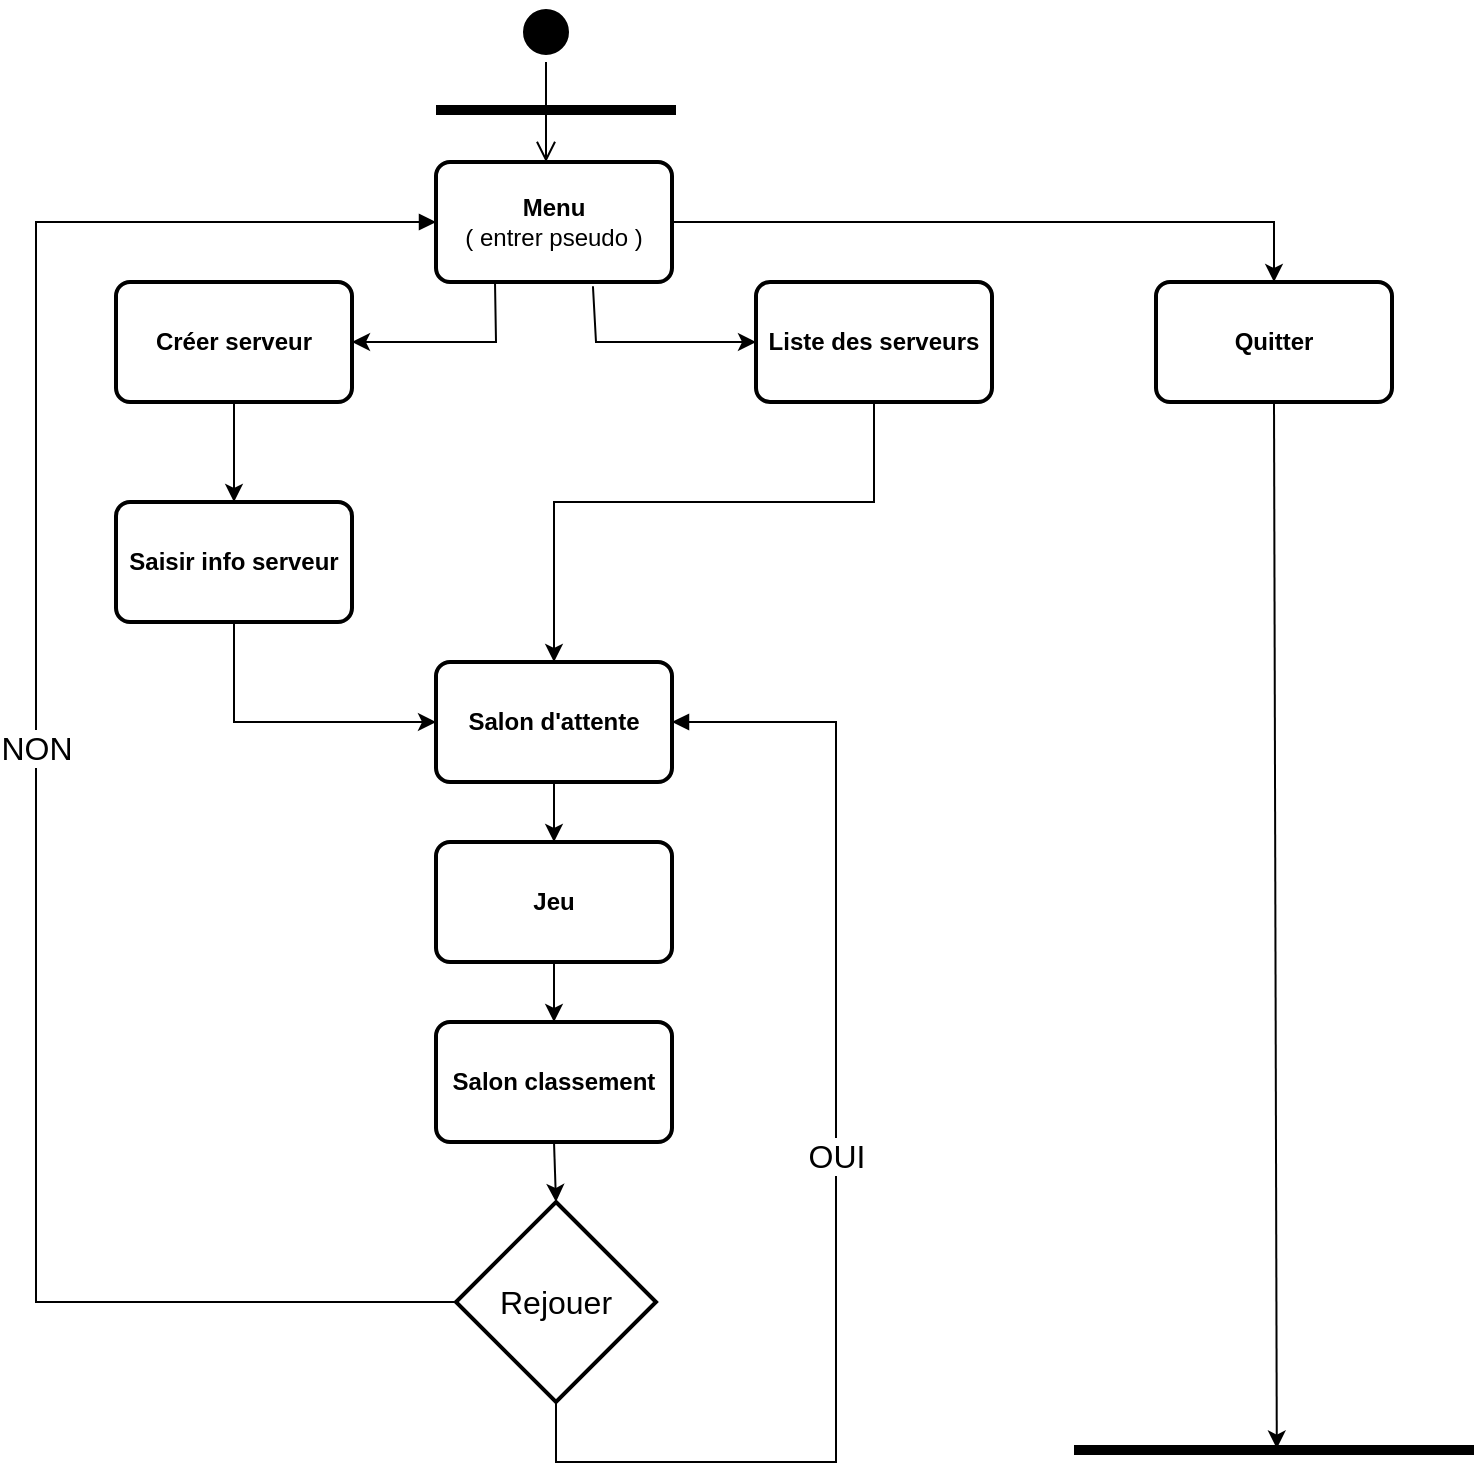 <mxfile version="18.0.1" type="device"><diagram id="Xale3Ou2W640BVoYTsi3" name="Page-1"><mxGraphModel dx="1454" dy="1059" grid="1" gridSize="10" guides="1" tooltips="1" connect="1" arrows="1" fold="1" page="1" pageScale="1" pageWidth="827" pageHeight="1169" math="0" shadow="0"><root><mxCell id="0"/><mxCell id="1" parent="0"/><mxCell id="H1CB0N0KWKpkD-JycBzd-2" value="" style="ellipse;html=1;shape=startState;fillColor=#000000;strokeColor=#000000;" vertex="1" parent="1"><mxGeometry x="310" y="170" width="30" height="30" as="geometry"/></mxCell><mxCell id="H1CB0N0KWKpkD-JycBzd-3" value="" style="edgeStyle=orthogonalEdgeStyle;html=1;verticalAlign=bottom;endArrow=open;endSize=8;strokeColor=#000000;rounded=0;" edge="1" source="H1CB0N0KWKpkD-JycBzd-2" parent="1"><mxGeometry relative="1" as="geometry"><mxPoint x="325" y="250" as="targetPoint"/></mxGeometry></mxCell><mxCell id="H1CB0N0KWKpkD-JycBzd-4" value="" style="line;strokeWidth=5;fillColor=none;align=left;verticalAlign=middle;spacingTop=-1;spacingLeft=3;spacingRight=3;rotatable=0;labelPosition=right;points=[];portConstraint=eastwest;" vertex="1" parent="1"><mxGeometry x="270" y="220" width="120" height="8" as="geometry"/></mxCell><mxCell id="H1CB0N0KWKpkD-JycBzd-6" value="&lt;b&gt;Menu&lt;/b&gt;&lt;br&gt;( entrer pseudo )" style="rounded=1;whiteSpace=wrap;html=1;absoluteArcSize=1;arcSize=14;strokeWidth=2;" vertex="1" parent="1"><mxGeometry x="270" y="250" width="118" height="60" as="geometry"/></mxCell><mxCell id="H1CB0N0KWKpkD-JycBzd-9" value="&lt;b&gt;Créer serveur&lt;/b&gt;" style="rounded=1;whiteSpace=wrap;html=1;absoluteArcSize=1;arcSize=14;strokeWidth=2;" vertex="1" parent="1"><mxGeometry x="110" y="310" width="118" height="60" as="geometry"/></mxCell><mxCell id="H1CB0N0KWKpkD-JycBzd-10" value="&lt;b&gt;Liste des serveurs&lt;/b&gt;" style="rounded=1;whiteSpace=wrap;html=1;absoluteArcSize=1;arcSize=14;strokeWidth=2;" vertex="1" parent="1"><mxGeometry x="430" y="310" width="118" height="60" as="geometry"/></mxCell><mxCell id="H1CB0N0KWKpkD-JycBzd-11" value="&lt;b&gt;Saisir info serveur&lt;/b&gt;" style="rounded=1;whiteSpace=wrap;html=1;absoluteArcSize=1;arcSize=14;strokeWidth=2;" vertex="1" parent="1"><mxGeometry x="110" y="420" width="118" height="60" as="geometry"/></mxCell><mxCell id="H1CB0N0KWKpkD-JycBzd-12" value="&lt;b&gt;Salon d'attente&lt;/b&gt;" style="rounded=1;whiteSpace=wrap;html=1;absoluteArcSize=1;arcSize=14;strokeWidth=2;" vertex="1" parent="1"><mxGeometry x="270" y="500" width="118" height="60" as="geometry"/></mxCell><mxCell id="H1CB0N0KWKpkD-JycBzd-13" value="&lt;b&gt;Jeu&lt;/b&gt;" style="rounded=1;whiteSpace=wrap;html=1;absoluteArcSize=1;arcSize=14;strokeWidth=2;" vertex="1" parent="1"><mxGeometry x="270" y="590" width="118" height="60" as="geometry"/></mxCell><mxCell id="H1CB0N0KWKpkD-JycBzd-14" value="&lt;b&gt;Salon classement&lt;/b&gt;" style="rounded=1;whiteSpace=wrap;html=1;absoluteArcSize=1;arcSize=14;strokeWidth=2;" vertex="1" parent="1"><mxGeometry x="270" y="680" width="118" height="60" as="geometry"/></mxCell><mxCell id="H1CB0N0KWKpkD-JycBzd-15" value="Rejouer" style="strokeWidth=2;html=1;shape=mxgraph.flowchart.decision;whiteSpace=wrap;fontSize=16;fontColor=#000000;" vertex="1" parent="1"><mxGeometry x="280" y="770" width="100" height="100" as="geometry"/></mxCell><mxCell id="H1CB0N0KWKpkD-JycBzd-16" value="NON" style="html=1;verticalAlign=bottom;endArrow=block;rounded=0;fontSize=16;fontColor=#000000;strokeColor=#000000;exitX=0;exitY=0.5;exitDx=0;exitDy=0;exitPerimeter=0;entryX=0;entryY=0.5;entryDx=0;entryDy=0;" edge="1" parent="1" source="H1CB0N0KWKpkD-JycBzd-15" target="H1CB0N0KWKpkD-JycBzd-6"><mxGeometry width="80" relative="1" as="geometry"><mxPoint x="330" y="530" as="sourcePoint"/><mxPoint x="170" y="630" as="targetPoint"/><Array as="points"><mxPoint x="70" y="820"/><mxPoint x="70" y="280"/></Array></mxGeometry></mxCell><mxCell id="H1CB0N0KWKpkD-JycBzd-19" value="OUI" style="html=1;verticalAlign=bottom;endArrow=block;rounded=0;fontSize=16;fontColor=#000000;strokeColor=#000000;exitX=0.5;exitY=1;exitDx=0;exitDy=0;exitPerimeter=0;entryX=1;entryY=0.5;entryDx=0;entryDy=0;" edge="1" parent="1" source="H1CB0N0KWKpkD-JycBzd-15" target="H1CB0N0KWKpkD-JycBzd-12"><mxGeometry width="80" relative="1" as="geometry"><mxPoint x="500" y="630" as="sourcePoint"/><mxPoint x="610" y="560" as="targetPoint"/><Array as="points"><mxPoint x="330" y="900"/><mxPoint x="470" y="900"/><mxPoint x="470" y="530"/></Array></mxGeometry></mxCell><mxCell id="H1CB0N0KWKpkD-JycBzd-20" value="" style="endArrow=classic;html=1;rounded=0;fontSize=16;fontColor=#000000;strokeColor=#000000;exitX=0.25;exitY=1;exitDx=0;exitDy=0;entryX=1;entryY=0.5;entryDx=0;entryDy=0;" edge="1" parent="1" source="H1CB0N0KWKpkD-JycBzd-6" target="H1CB0N0KWKpkD-JycBzd-9"><mxGeometry width="50" height="50" relative="1" as="geometry"><mxPoint x="340" y="450" as="sourcePoint"/><mxPoint x="390" y="400" as="targetPoint"/><Array as="points"><mxPoint x="300" y="340"/></Array></mxGeometry></mxCell><mxCell id="H1CB0N0KWKpkD-JycBzd-21" value="" style="endArrow=classic;html=1;rounded=0;fontSize=16;fontColor=#000000;strokeColor=#000000;exitX=0.5;exitY=1;exitDx=0;exitDy=0;entryX=0.5;entryY=0;entryDx=0;entryDy=0;" edge="1" parent="1" source="H1CB0N0KWKpkD-JycBzd-9" target="H1CB0N0KWKpkD-JycBzd-11"><mxGeometry width="50" height="50" relative="1" as="geometry"><mxPoint x="540" y="550" as="sourcePoint"/><mxPoint x="590" y="500" as="targetPoint"/></mxGeometry></mxCell><mxCell id="H1CB0N0KWKpkD-JycBzd-22" value="" style="endArrow=classic;html=1;rounded=0;fontSize=16;fontColor=#000000;strokeColor=#000000;exitX=0.665;exitY=1.035;exitDx=0;exitDy=0;exitPerimeter=0;entryX=0;entryY=0.5;entryDx=0;entryDy=0;" edge="1" parent="1" source="H1CB0N0KWKpkD-JycBzd-6" target="H1CB0N0KWKpkD-JycBzd-10"><mxGeometry width="50" height="50" relative="1" as="geometry"><mxPoint x="540" y="550" as="sourcePoint"/><mxPoint x="590" y="500" as="targetPoint"/><Array as="points"><mxPoint x="350" y="340"/></Array></mxGeometry></mxCell><mxCell id="H1CB0N0KWKpkD-JycBzd-23" value="" style="endArrow=classic;html=1;rounded=0;fontSize=16;fontColor=#000000;strokeColor=#000000;exitX=0.5;exitY=1;exitDx=0;exitDy=0;entryX=0;entryY=0.5;entryDx=0;entryDy=0;" edge="1" parent="1" source="H1CB0N0KWKpkD-JycBzd-11" target="H1CB0N0KWKpkD-JycBzd-12"><mxGeometry width="50" height="50" relative="1" as="geometry"><mxPoint x="540" y="550" as="sourcePoint"/><mxPoint x="590" y="500" as="targetPoint"/><Array as="points"><mxPoint x="169" y="530"/></Array></mxGeometry></mxCell><mxCell id="H1CB0N0KWKpkD-JycBzd-24" value="" style="endArrow=classic;html=1;rounded=0;fontSize=16;fontColor=#000000;strokeColor=#000000;entryX=0.5;entryY=0;entryDx=0;entryDy=0;exitX=0.5;exitY=1;exitDx=0;exitDy=0;" edge="1" parent="1" source="H1CB0N0KWKpkD-JycBzd-10" target="H1CB0N0KWKpkD-JycBzd-12"><mxGeometry width="50" height="50" relative="1" as="geometry"><mxPoint x="470" y="410" as="sourcePoint"/><mxPoint x="540" y="430" as="targetPoint"/><Array as="points"><mxPoint x="489" y="420"/><mxPoint x="329" y="420"/></Array></mxGeometry></mxCell><mxCell id="H1CB0N0KWKpkD-JycBzd-25" value="" style="endArrow=classic;html=1;rounded=0;fontSize=16;fontColor=#000000;strokeColor=#000000;exitX=0.5;exitY=1;exitDx=0;exitDy=0;entryX=0.5;entryY=0;entryDx=0;entryDy=0;" edge="1" parent="1" source="H1CB0N0KWKpkD-JycBzd-12" target="H1CB0N0KWKpkD-JycBzd-13"><mxGeometry width="50" height="50" relative="1" as="geometry"><mxPoint x="190" y="660" as="sourcePoint"/><mxPoint x="240" y="610" as="targetPoint"/></mxGeometry></mxCell><mxCell id="H1CB0N0KWKpkD-JycBzd-26" value="" style="endArrow=classic;html=1;rounded=0;fontSize=16;fontColor=#000000;strokeColor=#000000;exitX=0.5;exitY=1;exitDx=0;exitDy=0;entryX=0.5;entryY=0;entryDx=0;entryDy=0;" edge="1" parent="1" source="H1CB0N0KWKpkD-JycBzd-13" target="H1CB0N0KWKpkD-JycBzd-14"><mxGeometry width="50" height="50" relative="1" as="geometry"><mxPoint x="190" y="670" as="sourcePoint"/><mxPoint x="240" y="620" as="targetPoint"/></mxGeometry></mxCell><mxCell id="H1CB0N0KWKpkD-JycBzd-27" value="" style="endArrow=classic;html=1;rounded=0;fontSize=16;fontColor=#000000;strokeColor=#000000;exitX=0.5;exitY=1;exitDx=0;exitDy=0;entryX=0.5;entryY=0;entryDx=0;entryDy=0;entryPerimeter=0;" edge="1" parent="1" source="H1CB0N0KWKpkD-JycBzd-14" target="H1CB0N0KWKpkD-JycBzd-15"><mxGeometry width="50" height="50" relative="1" as="geometry"><mxPoint x="140" y="680" as="sourcePoint"/><mxPoint x="190" y="630" as="targetPoint"/></mxGeometry></mxCell><mxCell id="H1CB0N0KWKpkD-JycBzd-28" value="&lt;b&gt;Quitter&lt;/b&gt;" style="rounded=1;whiteSpace=wrap;html=1;absoluteArcSize=1;arcSize=14;strokeWidth=2;" vertex="1" parent="1"><mxGeometry x="630" y="310" width="118" height="60" as="geometry"/></mxCell><mxCell id="H1CB0N0KWKpkD-JycBzd-29" value="" style="endArrow=classic;html=1;rounded=0;fontSize=16;fontColor=#000000;strokeColor=#000000;exitX=1;exitY=0.5;exitDx=0;exitDy=0;entryX=0.5;entryY=0;entryDx=0;entryDy=0;" edge="1" parent="1" source="H1CB0N0KWKpkD-JycBzd-6" target="H1CB0N0KWKpkD-JycBzd-28"><mxGeometry width="50" height="50" relative="1" as="geometry"><mxPoint x="620" y="300" as="sourcePoint"/><mxPoint x="670" y="250" as="targetPoint"/><Array as="points"><mxPoint x="689" y="280"/></Array></mxGeometry></mxCell><mxCell id="H1CB0N0KWKpkD-JycBzd-30" value="" style="line;strokeWidth=5;fillColor=none;align=left;verticalAlign=middle;spacingTop=-1;spacingLeft=3;spacingRight=3;rotatable=0;labelPosition=right;points=[];portConstraint=eastwest;" vertex="1" parent="1"><mxGeometry x="589" y="890" width="200" height="8" as="geometry"/></mxCell><mxCell id="H1CB0N0KWKpkD-JycBzd-31" value="" style="endArrow=classic;html=1;rounded=0;fontSize=16;fontColor=#000000;strokeColor=#000000;exitX=0.5;exitY=1;exitDx=0;exitDy=0;entryX=0.507;entryY=0.409;entryDx=0;entryDy=0;entryPerimeter=0;" edge="1" parent="1" source="H1CB0N0KWKpkD-JycBzd-28" target="H1CB0N0KWKpkD-JycBzd-30"><mxGeometry width="50" height="50" relative="1" as="geometry"><mxPoint x="620" y="780" as="sourcePoint"/><mxPoint x="660" y="830" as="targetPoint"/></mxGeometry></mxCell></root></mxGraphModel></diagram></mxfile>